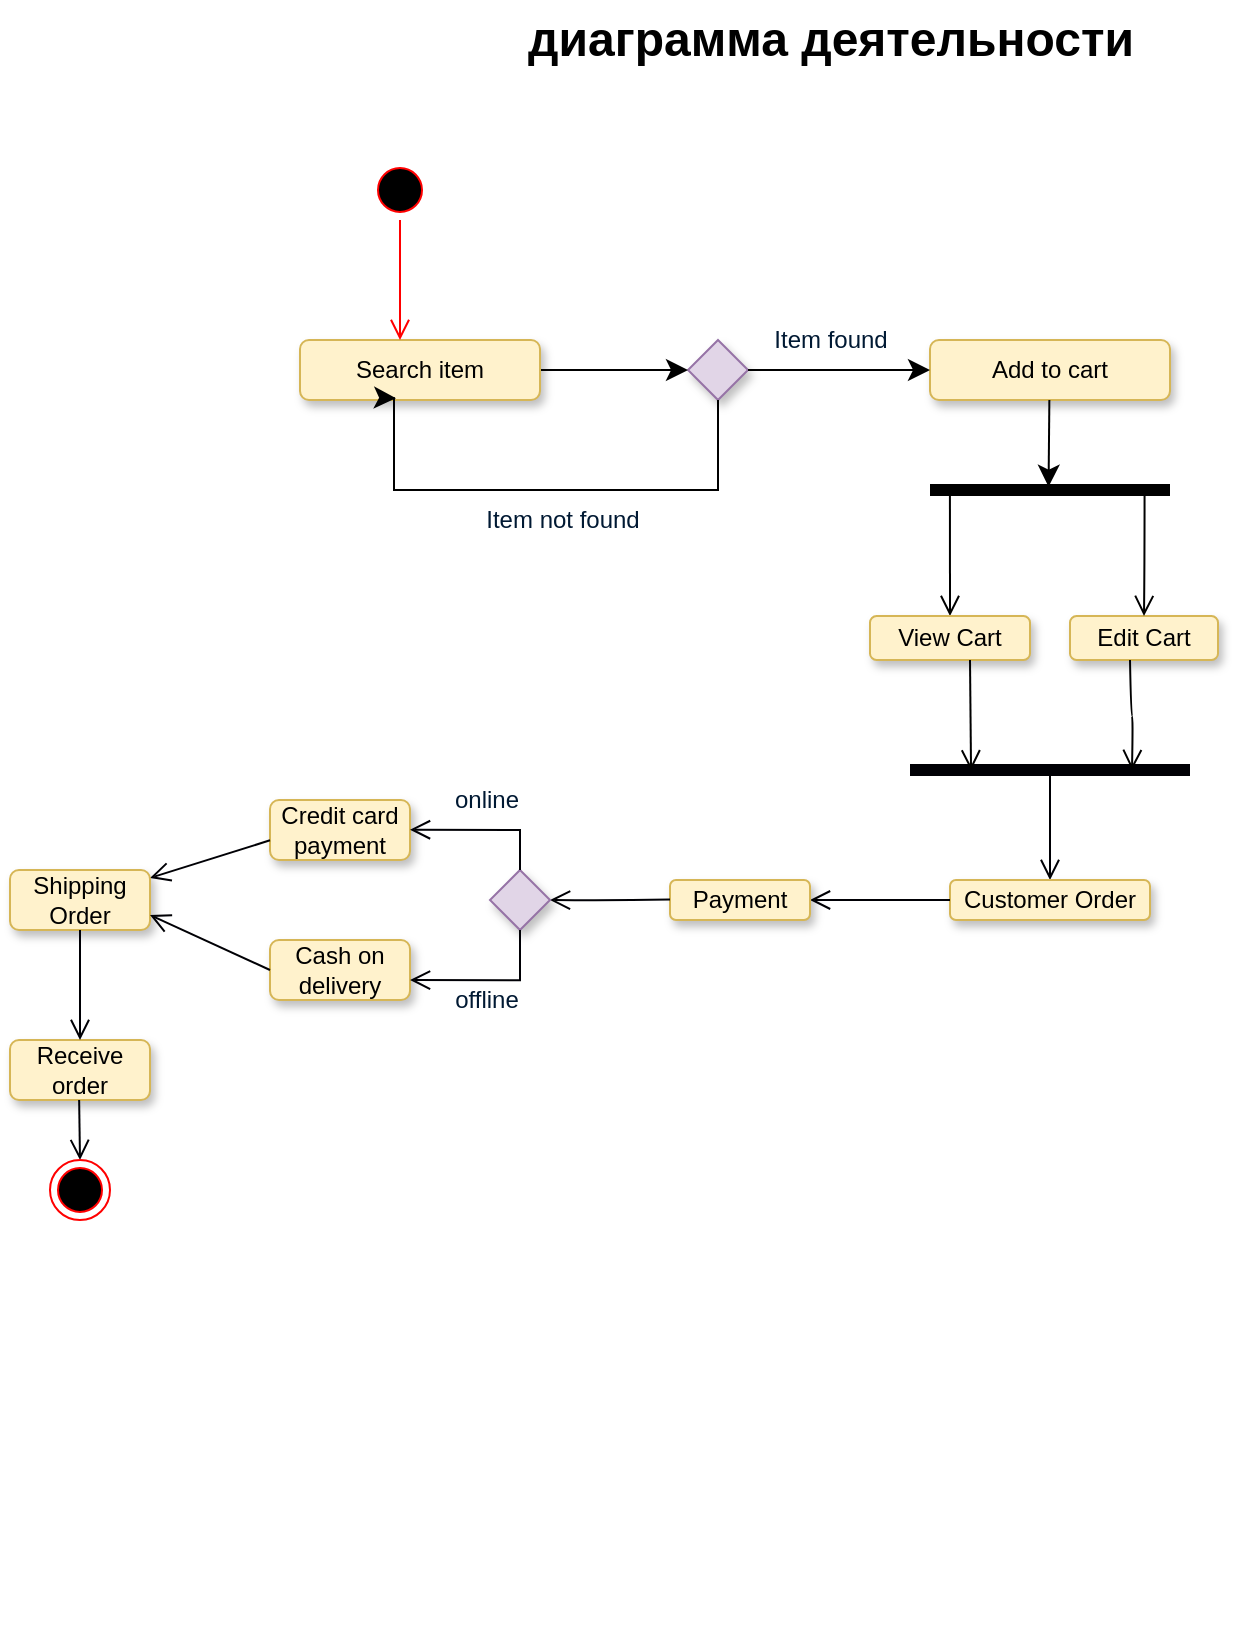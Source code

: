 <mxfile version="24.0.4" type="device">
  <diagram name="Page-1" id="CO41EHLxv3IY6ubQkF7W">
    <mxGraphModel dx="2580" dy="2144" grid="1" gridSize="10" guides="1" tooltips="1" connect="1" arrows="1" fold="1" page="1" pageScale="1" pageWidth="850" pageHeight="1100" math="0" shadow="0">
      <root>
        <mxCell id="0" />
        <mxCell id="1" parent="0" />
        <mxCell id="wh7V-3sg5CGWZ6fzi4Qs-209" value="" style="rhombus;whiteSpace=wrap;html=1;rounded=0;shadow=1;glass=0;comic=0;strokeColor=#9673a6;strokeWidth=1;fillColor=#e1d5e7;fontSize=12;align=center;" vertex="1" parent="1">
          <mxGeometry x="879" y="-60" width="30" height="30" as="geometry" />
        </mxCell>
        <mxCell id="wh7V-3sg5CGWZ6fzi4Qs-210" value="Add to cart" style="rounded=1;whiteSpace=wrap;html=1;shadow=1;glass=0;comic=0;strokeColor=#d6b656;strokeWidth=1;fillColor=#fff2cc;fontSize=12;align=center;" vertex="1" parent="1">
          <mxGeometry x="1000" y="-60" width="120" height="30" as="geometry" />
        </mxCell>
        <mxCell id="wh7V-3sg5CGWZ6fzi4Qs-211" style="edgeStyle=none;html=1;exitX=1;exitY=0.5;entryX=0;entryY=0.5;shadow=0;strokeWidth=1;fontSize=12;fontColor=#001933;rounded=0;startSize=8;endSize=8;curved=1;" edge="1" parent="1" source="wh7V-3sg5CGWZ6fzi4Qs-209" target="wh7V-3sg5CGWZ6fzi4Qs-210">
          <mxGeometry relative="1" as="geometry" />
        </mxCell>
        <mxCell id="wh7V-3sg5CGWZ6fzi4Qs-212" style="edgeStyle=none;html=1;exitX=1;exitY=0.5;entryX=1;entryY=0.5;shadow=0;strokeWidth=1;fontSize=12;fontColor=#001933;rounded=0;startSize=8;endSize=8;curved=1;" edge="1" parent="1">
          <mxGeometry relative="1" as="geometry">
            <mxPoint x="760" y="573.5" as="sourcePoint" />
            <mxPoint x="760" y="573.5" as="targetPoint" />
          </mxGeometry>
        </mxCell>
        <mxCell id="wh7V-3sg5CGWZ6fzi4Qs-213" style="edgeStyle=orthogonalEdgeStyle;rounded=0;html=1;exitX=1;exitY=0.5;entryX=0;entryY=0.5;jettySize=auto;orthogonalLoop=1;fontSize=12;startSize=8;endSize=8;exitDx=0;exitDy=0;entryDx=0;entryDy=0;" edge="1" parent="1" source="wh7V-3sg5CGWZ6fzi4Qs-214" target="wh7V-3sg5CGWZ6fzi4Qs-209">
          <mxGeometry relative="1" as="geometry" />
        </mxCell>
        <mxCell id="wh7V-3sg5CGWZ6fzi4Qs-214" value="Search item" style="rounded=1;whiteSpace=wrap;html=1;shadow=1;glass=0;comic=0;strokeColor=#d6b656;strokeWidth=1;fillColor=#fff2cc;fontSize=12;align=center;" vertex="1" parent="1">
          <mxGeometry x="685" y="-60" width="120" height="30" as="geometry" />
        </mxCell>
        <mxCell id="wh7V-3sg5CGWZ6fzi4Qs-215" value="Item found" style="text;html=1;resizable=0;points=[];align=center;verticalAlign=middle;labelBackgroundColor=#ffffff;fontSize=12;fontColor=#001933;" vertex="1" connectable="0" parent="1">
          <mxGeometry x="950.001" y="-59.997" as="geometry" />
        </mxCell>
        <mxCell id="wh7V-3sg5CGWZ6fzi4Qs-216" style="edgeStyle=orthogonalEdgeStyle;rounded=0;html=1;entryX=0.4;entryY=0.971;jettySize=auto;orthogonalLoop=1;fontSize=12;startSize=8;endSize=8;entryDx=0;entryDy=0;exitX=0.5;exitY=1;exitDx=0;exitDy=0;entryPerimeter=0;" edge="1" parent="1" source="wh7V-3sg5CGWZ6fzi4Qs-209" target="wh7V-3sg5CGWZ6fzi4Qs-214">
          <mxGeometry relative="1" as="geometry">
            <mxPoint x="890" y="-30" as="sourcePoint" />
            <mxPoint x="732.48" y="-25" as="targetPoint" />
            <Array as="points">
              <mxPoint x="894" y="15" />
              <mxPoint x="732" y="15" />
              <mxPoint x="732" y="-31" />
            </Array>
          </mxGeometry>
        </mxCell>
        <mxCell id="wh7V-3sg5CGWZ6fzi4Qs-217" value="Item not found" style="text;html=1;resizable=0;points=[];align=center;verticalAlign=middle;labelBackgroundColor=#ffffff;fontSize=12;fontColor=#001933;" vertex="1" connectable="0" parent="1">
          <mxGeometry x="828.001" y="30.003" as="geometry">
            <mxPoint x="-12" as="offset" />
          </mxGeometry>
        </mxCell>
        <mxCell id="wh7V-3sg5CGWZ6fzi4Qs-218" value="" style="shape=line;html=1;strokeWidth=6;strokeColor=#000000;" vertex="1" parent="1">
          <mxGeometry x="1000" y="10" width="120" height="10" as="geometry" />
        </mxCell>
        <mxCell id="wh7V-3sg5CGWZ6fzi4Qs-219" value="" style="edgeStyle=orthogonalEdgeStyle;html=1;verticalAlign=bottom;endArrow=open;endSize=8;strokeColor=#000000;rounded=0;fontSize=12;curved=1;exitX=0.083;exitY=0.629;exitDx=0;exitDy=0;exitPerimeter=0;entryX=0.5;entryY=0;entryDx=0;entryDy=0;" edge="1" parent="1" source="wh7V-3sg5CGWZ6fzi4Qs-218" target="wh7V-3sg5CGWZ6fzi4Qs-221">
          <mxGeometry relative="1" as="geometry">
            <mxPoint x="1010" y="80" as="targetPoint" />
            <mxPoint x="1010" y="20" as="sourcePoint" />
            <Array as="points" />
          </mxGeometry>
        </mxCell>
        <mxCell id="wh7V-3sg5CGWZ6fzi4Qs-220" style="edgeStyle=none;html=1;exitX=1;exitY=0.5;shadow=0;strokeWidth=1;fontSize=12;fontColor=#001933;rounded=0;startSize=8;endSize=8;curved=1;entryX=0.494;entryY=0.336;entryDx=0;entryDy=0;entryPerimeter=0;" edge="1" parent="1" target="wh7V-3sg5CGWZ6fzi4Qs-218">
          <mxGeometry relative="1" as="geometry">
            <mxPoint x="1059.68" y="-30" as="sourcePoint" />
            <mxPoint x="1060" y="10" as="targetPoint" />
          </mxGeometry>
        </mxCell>
        <mxCell id="wh7V-3sg5CGWZ6fzi4Qs-221" value="View Cart" style="rounded=1;whiteSpace=wrap;html=1;shadow=1;glass=0;comic=0;strokeColor=#d6b656;strokeWidth=1;fillColor=#fff2cc;fontSize=12;align=center;" vertex="1" parent="1">
          <mxGeometry x="970" y="78" width="80" height="22" as="geometry" />
        </mxCell>
        <mxCell id="wh7V-3sg5CGWZ6fzi4Qs-222" value="Edit Cart" style="rounded=1;whiteSpace=wrap;html=1;shadow=1;glass=0;comic=0;strokeColor=#d6b656;strokeWidth=1;fillColor=#fff2cc;fontSize=12;align=center;" vertex="1" parent="1">
          <mxGeometry x="1070" y="78" width="74" height="22" as="geometry" />
        </mxCell>
        <mxCell id="wh7V-3sg5CGWZ6fzi4Qs-223" value="" style="edgeStyle=orthogonalEdgeStyle;html=1;verticalAlign=bottom;endArrow=open;endSize=8;strokeColor=#000000;rounded=0;fontSize=12;curved=1;entryX=0.5;entryY=0;entryDx=0;entryDy=0;exitX=0.894;exitY=0.36;exitDx=0;exitDy=0;exitPerimeter=0;" edge="1" parent="1" source="wh7V-3sg5CGWZ6fzi4Qs-218" target="wh7V-3sg5CGWZ6fzi4Qs-222">
          <mxGeometry relative="1" as="geometry">
            <mxPoint x="1110" y="80" as="targetPoint" />
            <mxPoint x="1110" y="10" as="sourcePoint" />
          </mxGeometry>
        </mxCell>
        <mxCell id="wh7V-3sg5CGWZ6fzi4Qs-224" value="" style="shape=line;html=1;strokeWidth=6;strokeColor=#000005;" vertex="1" parent="1">
          <mxGeometry x="990" y="150" width="140" height="10" as="geometry" />
        </mxCell>
        <mxCell id="wh7V-3sg5CGWZ6fzi4Qs-225" value="" style="edgeStyle=orthogonalEdgeStyle;html=1;verticalAlign=bottom;endArrow=open;endSize=8;strokeColor=#000005;rounded=0;fontSize=12;curved=1;exitX=0.5;exitY=0.5;exitDx=0;exitDy=0;exitPerimeter=0;" edge="1" parent="1" source="wh7V-3sg5CGWZ6fzi4Qs-224">
          <mxGeometry relative="1" as="geometry">
            <mxPoint x="1060" y="210" as="targetPoint" />
          </mxGeometry>
        </mxCell>
        <mxCell id="wh7V-3sg5CGWZ6fzi4Qs-226" value="" style="edgeStyle=orthogonalEdgeStyle;html=1;verticalAlign=bottom;endArrow=open;endSize=8;strokeColor=#000000;rounded=0;fontSize=12;curved=1;entryX=0.218;entryY=0.519;entryDx=0;entryDy=0;entryPerimeter=0;" edge="1" parent="1" target="wh7V-3sg5CGWZ6fzi4Qs-224">
          <mxGeometry relative="1" as="geometry">
            <mxPoint x="1020" y="130" as="targetPoint" />
            <mxPoint x="1020" y="100" as="sourcePoint" />
            <Array as="points" />
          </mxGeometry>
        </mxCell>
        <mxCell id="wh7V-3sg5CGWZ6fzi4Qs-227" value="" style="edgeStyle=orthogonalEdgeStyle;html=1;verticalAlign=bottom;endArrow=open;endSize=8;strokeColor=#000000;rounded=0;fontSize=12;curved=1;entryX=0.218;entryY=0.519;entryDx=0;entryDy=0;entryPerimeter=0;" edge="1" parent="1">
          <mxGeometry relative="1" as="geometry">
            <mxPoint x="1101" y="155" as="targetPoint" />
            <mxPoint x="1100" y="100" as="sourcePoint" />
            <Array as="points" />
          </mxGeometry>
        </mxCell>
        <mxCell id="wh7V-3sg5CGWZ6fzi4Qs-228" value="Customer Order" style="rounded=1;whiteSpace=wrap;html=1;shadow=1;glass=0;comic=0;strokeColor=#d6b656;strokeWidth=1;fillColor=#fff2cc;fontSize=12;align=center;" vertex="1" parent="1">
          <mxGeometry x="1010" y="210" width="100" height="20" as="geometry" />
        </mxCell>
        <mxCell id="wh7V-3sg5CGWZ6fzi4Qs-229" value="" style="edgeStyle=orthogonalEdgeStyle;html=1;verticalAlign=bottom;endArrow=open;endSize=8;strokeColor=#000005;rounded=0;fontSize=12;curved=1;exitX=0;exitY=0.5;exitDx=0;exitDy=0;" edge="1" parent="1" source="wh7V-3sg5CGWZ6fzi4Qs-228">
          <mxGeometry relative="1" as="geometry">
            <mxPoint x="940" y="220" as="targetPoint" />
            <mxPoint x="960" y="210" as="sourcePoint" />
          </mxGeometry>
        </mxCell>
        <mxCell id="wh7V-3sg5CGWZ6fzi4Qs-230" value="Payment" style="rounded=1;whiteSpace=wrap;html=1;shadow=1;glass=0;comic=0;strokeColor=#d6b656;strokeWidth=1;fillColor=#fff2cc;fontSize=12;align=center;" vertex="1" parent="1">
          <mxGeometry x="870" y="210" width="70" height="20" as="geometry" />
        </mxCell>
        <mxCell id="wh7V-3sg5CGWZ6fzi4Qs-231" value="" style="edgeStyle=orthogonalEdgeStyle;html=1;verticalAlign=bottom;endArrow=open;endSize=8;strokeColor=#000005;rounded=0;fontSize=12;curved=1;exitX=0;exitY=0.5;exitDx=0;exitDy=0;" edge="1" parent="1">
          <mxGeometry relative="1" as="geometry">
            <mxPoint x="810" y="220" as="targetPoint" />
            <mxPoint x="870" y="219.79" as="sourcePoint" />
          </mxGeometry>
        </mxCell>
        <mxCell id="wh7V-3sg5CGWZ6fzi4Qs-232" value="" style="rhombus;whiteSpace=wrap;html=1;rounded=0;shadow=1;glass=0;comic=0;strokeColor=#9673a6;strokeWidth=1;fillColor=#e1d5e7;fontSize=12;align=center;" vertex="1" parent="1">
          <mxGeometry x="780" y="205" width="30" height="30" as="geometry" />
        </mxCell>
        <mxCell id="wh7V-3sg5CGWZ6fzi4Qs-233" value="Credit card payment" style="rounded=1;whiteSpace=wrap;html=1;shadow=1;glass=0;comic=0;strokeColor=#d6b656;strokeWidth=1;fillColor=#fff2cc;fontSize=12;align=center;" vertex="1" parent="1">
          <mxGeometry x="670" y="170" width="70" height="30" as="geometry" />
        </mxCell>
        <mxCell id="wh7V-3sg5CGWZ6fzi4Qs-234" value="Cash on delivery" style="rounded=1;whiteSpace=wrap;html=1;shadow=1;glass=0;comic=0;strokeColor=#d6b656;strokeWidth=1;fillColor=#fff2cc;fontSize=12;align=center;" vertex="1" parent="1">
          <mxGeometry x="670" y="240" width="70" height="30" as="geometry" />
        </mxCell>
        <mxCell id="wh7V-3sg5CGWZ6fzi4Qs-235" value="" style="html=1;verticalAlign=bottom;endArrow=open;endSize=8;strokeColor=#000005;rounded=0;fontSize=12;exitX=0.5;exitY=0;exitDx=0;exitDy=0;" edge="1" parent="1" source="wh7V-3sg5CGWZ6fzi4Qs-232">
          <mxGeometry relative="1" as="geometry">
            <mxPoint x="740" y="184.84" as="targetPoint" />
            <mxPoint x="800" y="184.63" as="sourcePoint" />
            <Array as="points">
              <mxPoint x="795" y="185" />
            </Array>
          </mxGeometry>
        </mxCell>
        <mxCell id="wh7V-3sg5CGWZ6fzi4Qs-236" value="" style="html=1;verticalAlign=bottom;endArrow=open;endSize=8;strokeColor=#000005;rounded=0;fontSize=12;exitX=0.5;exitY=1;exitDx=0;exitDy=0;" edge="1" parent="1" source="wh7V-3sg5CGWZ6fzi4Qs-232">
          <mxGeometry relative="1" as="geometry">
            <mxPoint x="740" y="260" as="targetPoint" />
            <mxPoint x="795" y="280.16" as="sourcePoint" />
            <Array as="points">
              <mxPoint x="795" y="260.16" />
            </Array>
          </mxGeometry>
        </mxCell>
        <mxCell id="wh7V-3sg5CGWZ6fzi4Qs-237" value="online" style="text;html=1;resizable=0;points=[];align=center;verticalAlign=middle;labelBackgroundColor=#ffffff;fontSize=12;fontColor=#001933;" vertex="1" connectable="0" parent="1">
          <mxGeometry x="790.001" y="170.003" as="geometry">
            <mxPoint x="-12" as="offset" />
          </mxGeometry>
        </mxCell>
        <mxCell id="wh7V-3sg5CGWZ6fzi4Qs-238" value="offline" style="text;html=1;resizable=0;points=[];align=center;verticalAlign=middle;labelBackgroundColor=#ffffff;fontSize=12;fontColor=#001933;" vertex="1" connectable="0" parent="1">
          <mxGeometry x="790.001" y="270.003" as="geometry">
            <mxPoint x="-12" as="offset" />
          </mxGeometry>
        </mxCell>
        <mxCell id="wh7V-3sg5CGWZ6fzi4Qs-239" value="" style="html=1;verticalAlign=bottom;endArrow=open;endSize=8;strokeColor=#000005;rounded=0;fontSize=12;exitX=0.5;exitY=0;exitDx=0;exitDy=0;" edge="1" parent="1" target="wh7V-3sg5CGWZ6fzi4Qs-240">
          <mxGeometry relative="1" as="geometry">
            <mxPoint x="615" y="170" as="targetPoint" />
            <mxPoint x="670" y="190.16" as="sourcePoint" />
            <Array as="points" />
          </mxGeometry>
        </mxCell>
        <mxCell id="wh7V-3sg5CGWZ6fzi4Qs-240" value="Shipping Order" style="rounded=1;whiteSpace=wrap;html=1;shadow=1;glass=0;comic=0;strokeColor=#d6b656;strokeWidth=1;fillColor=#fff2cc;fontSize=12;align=center;" vertex="1" parent="1">
          <mxGeometry x="540" y="205" width="70" height="30" as="geometry" />
        </mxCell>
        <mxCell id="wh7V-3sg5CGWZ6fzi4Qs-241" value="" style="html=1;verticalAlign=bottom;endArrow=open;endSize=8;strokeColor=#000005;rounded=0;fontSize=12;exitX=0;exitY=0.5;exitDx=0;exitDy=0;entryX=1;entryY=0.75;entryDx=0;entryDy=0;" edge="1" parent="1" source="wh7V-3sg5CGWZ6fzi4Qs-234" target="wh7V-3sg5CGWZ6fzi4Qs-240">
          <mxGeometry relative="1" as="geometry">
            <mxPoint x="620" y="219" as="targetPoint" />
            <mxPoint x="680" y="200.16" as="sourcePoint" />
            <Array as="points" />
          </mxGeometry>
        </mxCell>
        <mxCell id="wh7V-3sg5CGWZ6fzi4Qs-242" value="Receive order" style="rounded=1;whiteSpace=wrap;html=1;shadow=1;glass=0;comic=0;strokeColor=#d6b656;strokeWidth=1;fillColor=#fff2cc;fontSize=12;align=center;" vertex="1" parent="1">
          <mxGeometry x="540" y="290" width="70" height="30" as="geometry" />
        </mxCell>
        <mxCell id="wh7V-3sg5CGWZ6fzi4Qs-243" value="" style="html=1;verticalAlign=bottom;endArrow=open;endSize=8;strokeColor=#000005;rounded=0;fontSize=12;exitX=0.5;exitY=1;exitDx=0;exitDy=0;entryX=0.5;entryY=0;entryDx=0;entryDy=0;" edge="1" parent="1" source="wh7V-3sg5CGWZ6fzi4Qs-240" target="wh7V-3sg5CGWZ6fzi4Qs-242">
          <mxGeometry relative="1" as="geometry">
            <mxPoint x="520" y="253.84" as="targetPoint" />
            <mxPoint x="580" y="235" as="sourcePoint" />
            <Array as="points" />
          </mxGeometry>
        </mxCell>
        <mxCell id="wh7V-3sg5CGWZ6fzi4Qs-244" value="" style="html=1;verticalAlign=bottom;endArrow=open;endSize=8;strokeColor=#000005;rounded=0;fontSize=12;exitX=0.5;exitY=1;exitDx=0;exitDy=0;" edge="1" parent="1">
          <mxGeometry relative="1" as="geometry">
            <mxPoint x="575" y="350" as="targetPoint" />
            <mxPoint x="574.57" y="320" as="sourcePoint" />
            <Array as="points" />
          </mxGeometry>
        </mxCell>
        <mxCell id="wh7V-3sg5CGWZ6fzi4Qs-245" value="" style="ellipse;html=1;shape=endState;fillColor=#000000;strokeColor=#ff0000;" vertex="1" parent="1">
          <mxGeometry x="560" y="350" width="30" height="30" as="geometry" />
        </mxCell>
        <mxCell id="wh7V-3sg5CGWZ6fzi4Qs-246" value="" style="ellipse;html=1;shape=startState;fillColor=#000000;strokeColor=#ff0000;" vertex="1" parent="1">
          <mxGeometry x="720" y="-150" width="30" height="30" as="geometry" />
        </mxCell>
        <mxCell id="wh7V-3sg5CGWZ6fzi4Qs-247" value="" style="edgeStyle=orthogonalEdgeStyle;html=1;verticalAlign=bottom;endArrow=open;endSize=8;strokeColor=#ff0000;rounded=0;fontSize=12;curved=1;" edge="1" parent="1" source="wh7V-3sg5CGWZ6fzi4Qs-246">
          <mxGeometry relative="1" as="geometry">
            <mxPoint x="735" y="-60" as="targetPoint" />
          </mxGeometry>
        </mxCell>
        <mxCell id="wh7V-3sg5CGWZ6fzi4Qs-249" value="диаграмма деятельности" style="text;strokeColor=none;fillColor=none;html=1;fontSize=24;fontStyle=1;verticalAlign=middle;align=center;" vertex="1" parent="1">
          <mxGeometry x="795" y="-230" width="310" height="40" as="geometry" />
        </mxCell>
      </root>
    </mxGraphModel>
  </diagram>
</mxfile>
